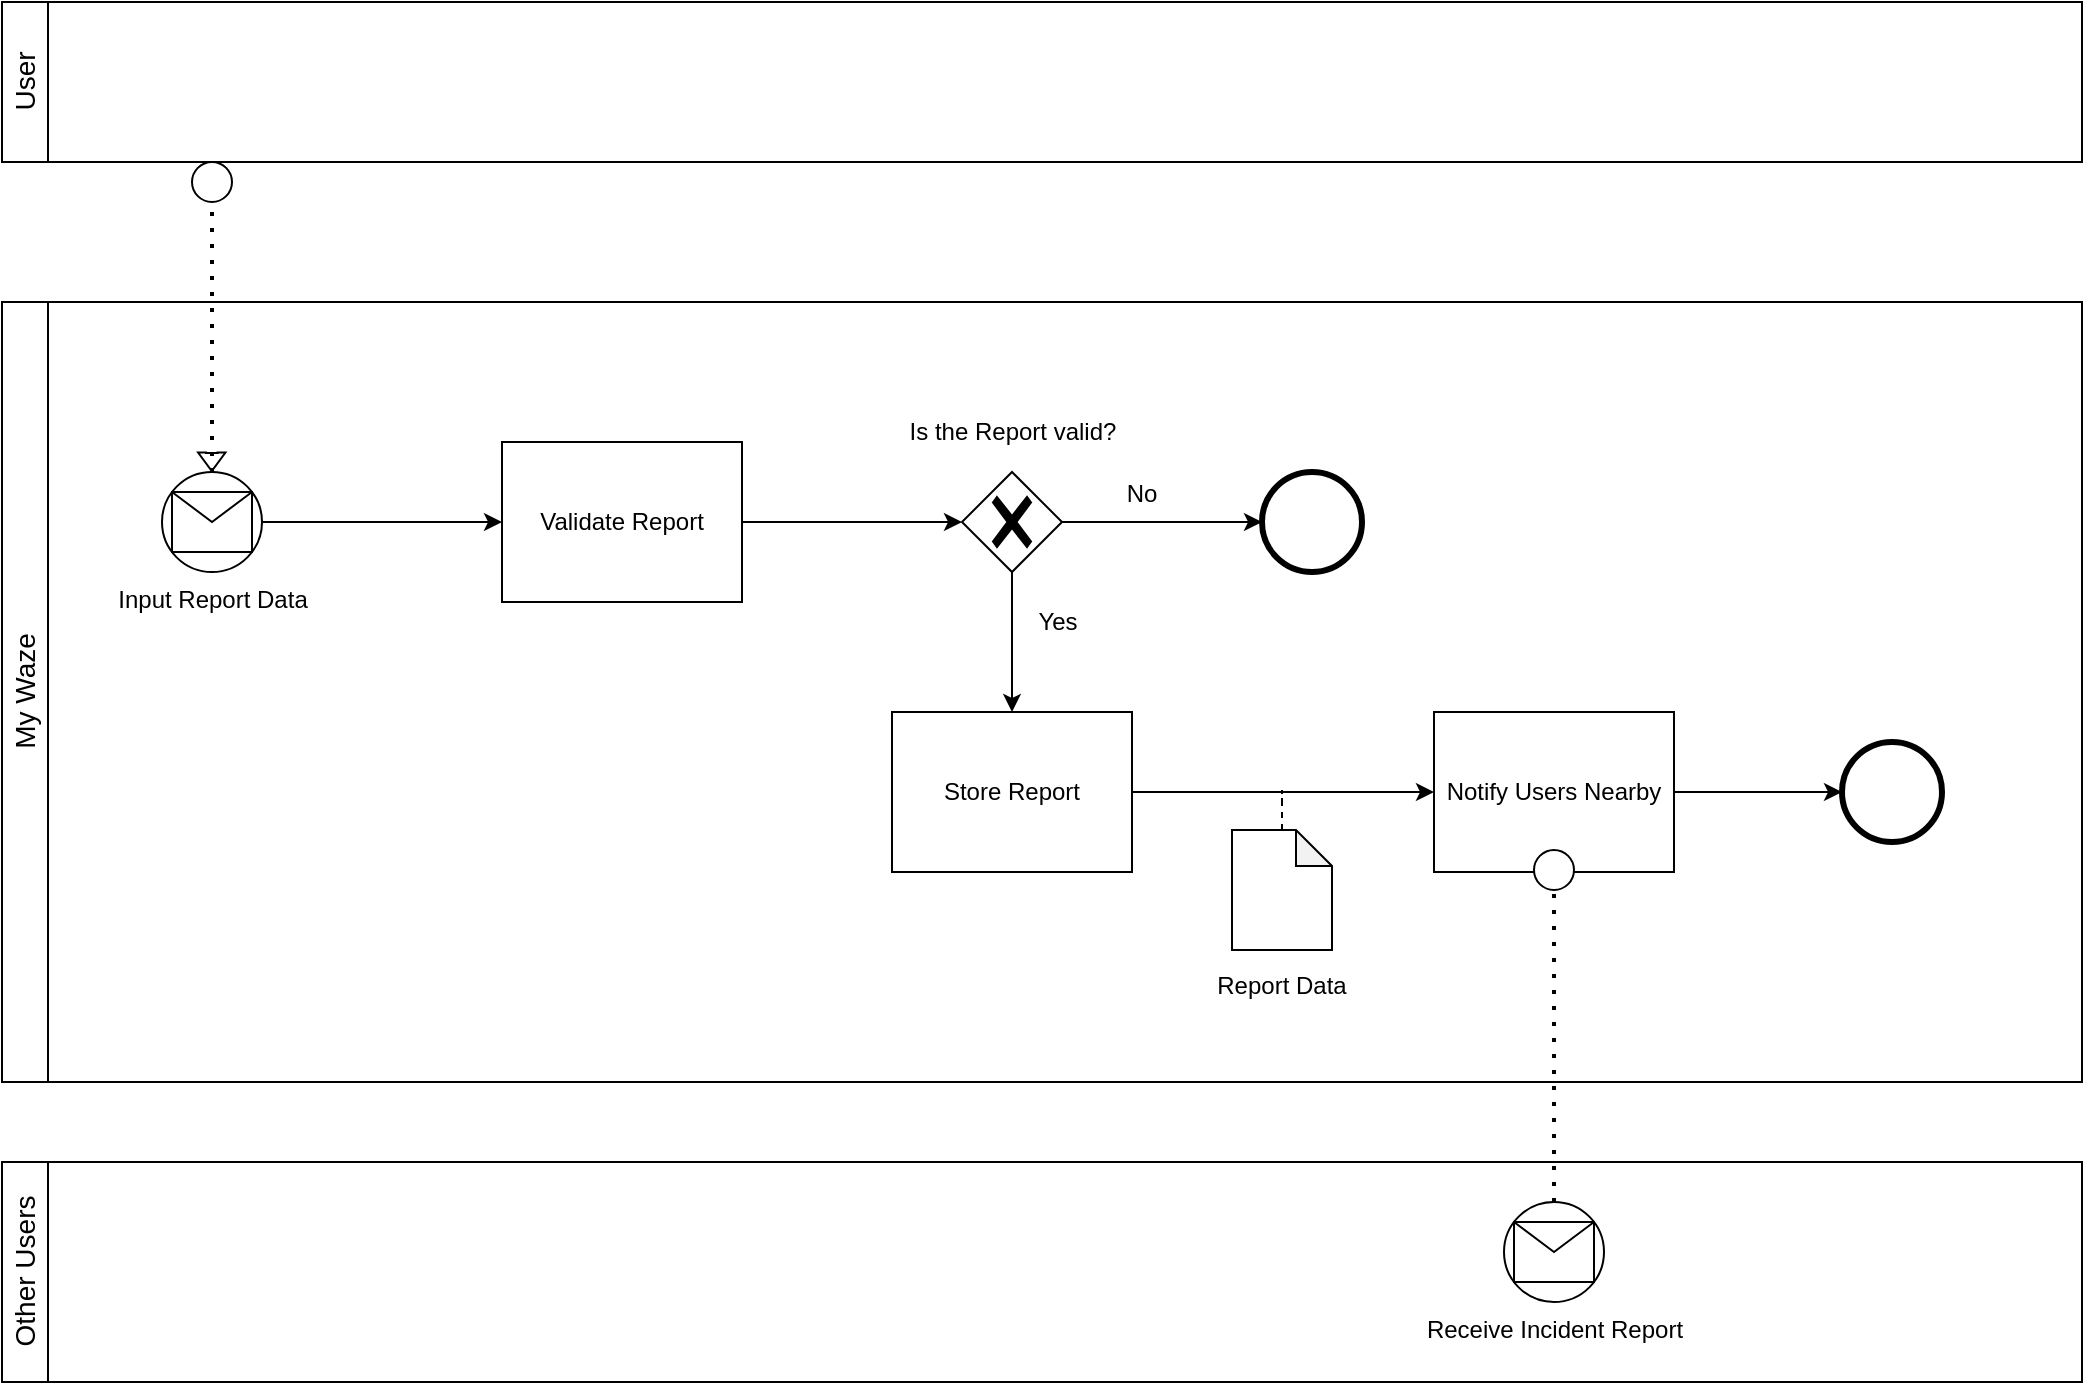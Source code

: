 <mxfile version="26.2.13">
  <diagram name="Page-1" id="hE1De7-QvZgbe8gm9dJ3">
    <mxGraphModel dx="2088" dy="1070" grid="1" gridSize="10" guides="1" tooltips="1" connect="1" arrows="1" fold="1" page="1" pageScale="1" pageWidth="827" pageHeight="1169" math="0" shadow="0">
      <root>
        <mxCell id="0" />
        <mxCell id="1" parent="0" />
        <mxCell id="GoJcISw9qc416fXIIpP5-1" value="&lt;span style=&quot;font-weight: normal;&quot;&gt;&lt;font style=&quot;font-size: 14px;&quot;&gt;User&lt;/font&gt;&lt;/span&gt;" style="swimlane;horizontal=0;whiteSpace=wrap;html=1;startSize=23;" parent="1" vertex="1">
          <mxGeometry x="50" y="50" width="1040" height="80" as="geometry" />
        </mxCell>
        <mxCell id="GoJcISw9qc416fXIIpP5-2" value="&lt;font style=&quot;font-size: 14px; font-weight: normal;&quot;&gt;My Waze&lt;/font&gt;" style="swimlane;horizontal=0;whiteSpace=wrap;html=1;startSize=23;" parent="1" vertex="1">
          <mxGeometry x="50" y="200" width="1040" height="390" as="geometry" />
        </mxCell>
        <mxCell id="GoJcISw9qc416fXIIpP5-13" value="Validate Report" style="points=[[0.25,0,0],[0.5,0,0],[0.75,0,0],[1,0.25,0],[1,0.5,0],[1,0.75,0],[0.75,1,0],[0.5,1,0],[0.25,1,0],[0,0.75,0],[0,0.5,0],[0,0.25,0]];shape=mxgraph.bpmn.task2;whiteSpace=wrap;rectStyle=rounded;size=10;html=1;container=1;expand=0;collapsible=0;taskMarker=service;" parent="GoJcISw9qc416fXIIpP5-2" vertex="1">
          <mxGeometry x="250" y="70" width="120" height="80" as="geometry" />
        </mxCell>
        <mxCell id="GoJcISw9qc416fXIIpP5-17" value="Input Report Data" style="shape=mxgraph.bpmn.shape;html=1;verticalLabelPosition=bottom;labelBackgroundColor=#ffffff;verticalAlign=top;perimeter=ellipsePerimeter;outline=standard;symbol=general;" parent="GoJcISw9qc416fXIIpP5-2" vertex="1">
          <mxGeometry x="80" y="85" width="50" height="50" as="geometry" />
        </mxCell>
        <mxCell id="GoJcISw9qc416fXIIpP5-18" value="" style="shape=message;whiteSpace=wrap;html=1;" parent="GoJcISw9qc416fXIIpP5-2" vertex="1">
          <mxGeometry x="85" y="95" width="40" height="30" as="geometry" />
        </mxCell>
        <mxCell id="GoJcISw9qc416fXIIpP5-19" value="" style="shape=flexArrow;endArrow=classic;html=1;rounded=0;width=5.76;endSize=2.731;endWidth=6.918;" parent="GoJcISw9qc416fXIIpP5-2" edge="1">
          <mxGeometry width="50" height="50" relative="1" as="geometry">
            <mxPoint x="104.89" y="75" as="sourcePoint" />
            <mxPoint x="104.89" y="85" as="targetPoint" />
          </mxGeometry>
        </mxCell>
        <mxCell id="GoJcISw9qc416fXIIpP5-20" value="" style="endArrow=none;dashed=1;html=1;dashPattern=1 3;strokeWidth=2;rounded=0;exitX=0.5;exitY=0;exitDx=0;exitDy=0;" parent="GoJcISw9qc416fXIIpP5-2" source="GoJcISw9qc416fXIIpP5-17" target="GoJcISw9qc416fXIIpP5-22" edge="1">
          <mxGeometry width="50" height="50" relative="1" as="geometry">
            <mxPoint x="320" y="160" as="sourcePoint" />
            <mxPoint x="135" y="-70" as="targetPoint" />
          </mxGeometry>
        </mxCell>
        <mxCell id="GoJcISw9qc416fXIIpP5-22" value="" style="ellipse;whiteSpace=wrap;html=1;" parent="GoJcISw9qc416fXIIpP5-2" vertex="1">
          <mxGeometry x="95" y="-70" width="20" height="20" as="geometry" />
        </mxCell>
        <mxCell id="NlhpMfKt01ed-ad2I7oh-4" style="edgeStyle=orthogonalEdgeStyle;rounded=0;orthogonalLoop=1;jettySize=auto;html=1;entryX=0;entryY=0.5;entryDx=0;entryDy=0;entryPerimeter=0;" edge="1" parent="GoJcISw9qc416fXIIpP5-2" source="GoJcISw9qc416fXIIpP5-17" target="GoJcISw9qc416fXIIpP5-13">
          <mxGeometry relative="1" as="geometry">
            <mxPoint x="190" y="110.0" as="targetPoint" />
          </mxGeometry>
        </mxCell>
        <mxCell id="NlhpMfKt01ed-ad2I7oh-12" style="edgeStyle=orthogonalEdgeStyle;rounded=0;orthogonalLoop=1;jettySize=auto;html=1;entryX=0;entryY=0.5;entryDx=0;entryDy=0;" edge="1" parent="GoJcISw9qc416fXIIpP5-2" source="NlhpMfKt01ed-ad2I7oh-6" target="NlhpMfKt01ed-ad2I7oh-10">
          <mxGeometry relative="1" as="geometry" />
        </mxCell>
        <mxCell id="NlhpMfKt01ed-ad2I7oh-6" value="" style="points=[[0.25,0.25,0],[0.5,0,0],[0.75,0.25,0],[1,0.5,0],[0.75,0.75,0],[0.5,1,0],[0.25,0.75,0],[0,0.5,0]];shape=mxgraph.bpmn.gateway2;html=1;verticalLabelPosition=bottom;labelBackgroundColor=#ffffff;verticalAlign=top;align=center;perimeter=rhombusPerimeter;outlineConnect=0;outline=none;symbol=none;gwType=exclusive;" vertex="1" parent="GoJcISw9qc416fXIIpP5-2">
          <mxGeometry x="480" y="85" width="50" height="50" as="geometry" />
        </mxCell>
        <mxCell id="NlhpMfKt01ed-ad2I7oh-8" style="edgeStyle=orthogonalEdgeStyle;rounded=0;orthogonalLoop=1;jettySize=auto;html=1;entryX=0;entryY=0.5;entryDx=0;entryDy=0;entryPerimeter=0;" edge="1" parent="GoJcISw9qc416fXIIpP5-2" source="GoJcISw9qc416fXIIpP5-13" target="NlhpMfKt01ed-ad2I7oh-6">
          <mxGeometry relative="1" as="geometry" />
        </mxCell>
        <mxCell id="NlhpMfKt01ed-ad2I7oh-10" value="" style="shape=mxgraph.bpmn.shape;html=1;verticalLabelPosition=bottom;labelBackgroundColor=#ffffff;verticalAlign=top;perimeter=ellipsePerimeter;outline=end;symbol=general;" vertex="1" parent="GoJcISw9qc416fXIIpP5-2">
          <mxGeometry x="630" y="85" width="50" height="50" as="geometry" />
        </mxCell>
        <mxCell id="NlhpMfKt01ed-ad2I7oh-13" value="No" style="text;html=1;align=center;verticalAlign=middle;whiteSpace=wrap;rounded=0;" vertex="1" parent="GoJcISw9qc416fXIIpP5-2">
          <mxGeometry x="540" y="81" width="60" height="30" as="geometry" />
        </mxCell>
        <mxCell id="NlhpMfKt01ed-ad2I7oh-16" value="Is the Report valid?" style="text;html=1;align=center;verticalAlign=middle;whiteSpace=wrap;rounded=0;" vertex="1" parent="GoJcISw9qc416fXIIpP5-2">
          <mxGeometry x="447.5" y="50" width="115" height="30" as="geometry" />
        </mxCell>
        <mxCell id="NlhpMfKt01ed-ad2I7oh-18" value="Store Report" style="points=[[0.25,0,0],[0.5,0,0],[0.75,0,0],[1,0.25,0],[1,0.5,0],[1,0.75,0],[0.75,1,0],[0.5,1,0],[0.25,1,0],[0,0.75,0],[0,0.5,0],[0,0.25,0]];shape=mxgraph.bpmn.task2;whiteSpace=wrap;rectStyle=rounded;size=10;html=1;container=1;expand=0;collapsible=0;taskMarker=service;" vertex="1" parent="GoJcISw9qc416fXIIpP5-2">
          <mxGeometry x="445" y="205" width="120" height="80" as="geometry" />
        </mxCell>
        <mxCell id="NlhpMfKt01ed-ad2I7oh-19" style="edgeStyle=orthogonalEdgeStyle;rounded=0;orthogonalLoop=1;jettySize=auto;html=1;entryX=0.5;entryY=0;entryDx=0;entryDy=0;entryPerimeter=0;" edge="1" parent="GoJcISw9qc416fXIIpP5-2" source="NlhpMfKt01ed-ad2I7oh-6" target="NlhpMfKt01ed-ad2I7oh-18">
          <mxGeometry relative="1" as="geometry" />
        </mxCell>
        <mxCell id="NlhpMfKt01ed-ad2I7oh-21" value="Yes" style="text;html=1;align=center;verticalAlign=middle;whiteSpace=wrap;rounded=0;" vertex="1" parent="GoJcISw9qc416fXIIpP5-2">
          <mxGeometry x="498" y="145" width="60" height="30" as="geometry" />
        </mxCell>
        <mxCell id="NlhpMfKt01ed-ad2I7oh-36" style="edgeStyle=orthogonalEdgeStyle;rounded=0;orthogonalLoop=1;jettySize=auto;html=1;" edge="1" parent="GoJcISw9qc416fXIIpP5-2" source="NlhpMfKt01ed-ad2I7oh-22" target="NlhpMfKt01ed-ad2I7oh-35">
          <mxGeometry relative="1" as="geometry" />
        </mxCell>
        <mxCell id="NlhpMfKt01ed-ad2I7oh-22" value="Notify Users Nearby" style="points=[[0.25,0,0],[0.5,0,0],[0.75,0,0],[1,0.25,0],[1,0.5,0],[1,0.75,0],[0.75,1,0],[0.5,1,0],[0.25,1,0],[0,0.75,0],[0,0.5,0],[0,0.25,0]];shape=mxgraph.bpmn.task2;whiteSpace=wrap;rectStyle=rounded;size=10;html=1;container=1;expand=0;collapsible=0;taskMarker=service;" vertex="1" parent="GoJcISw9qc416fXIIpP5-2">
          <mxGeometry x="716" y="205" width="120" height="80" as="geometry" />
        </mxCell>
        <mxCell id="NlhpMfKt01ed-ad2I7oh-34" style="edgeStyle=orthogonalEdgeStyle;rounded=0;orthogonalLoop=1;jettySize=auto;html=1;entryX=0;entryY=0.5;entryDx=0;entryDy=0;entryPerimeter=0;" edge="1" parent="GoJcISw9qc416fXIIpP5-2" source="NlhpMfKt01ed-ad2I7oh-18" target="NlhpMfKt01ed-ad2I7oh-22">
          <mxGeometry relative="1" as="geometry" />
        </mxCell>
        <mxCell id="NlhpMfKt01ed-ad2I7oh-35" value="" style="shape=mxgraph.bpmn.shape;html=1;verticalLabelPosition=bottom;labelBackgroundColor=#ffffff;verticalAlign=top;perimeter=ellipsePerimeter;outline=end;symbol=general;" vertex="1" parent="GoJcISw9qc416fXIIpP5-2">
          <mxGeometry x="920" y="220" width="50" height="50" as="geometry" />
        </mxCell>
        <mxCell id="NlhpMfKt01ed-ad2I7oh-37" style="edgeStyle=orthogonalEdgeStyle;rounded=0;orthogonalLoop=1;jettySize=auto;html=1;endArrow=none;startFill=0;dashed=1;" edge="1" parent="GoJcISw9qc416fXIIpP5-2" source="NlhpMfKt01ed-ad2I7oh-38">
          <mxGeometry relative="1" as="geometry">
            <mxPoint x="640" y="250" as="targetPoint" />
          </mxGeometry>
        </mxCell>
        <mxCell id="NlhpMfKt01ed-ad2I7oh-38" value="" style="shape=note;whiteSpace=wrap;html=1;backgroundOutline=1;darkOpacity=0.05;size=18;" vertex="1" parent="GoJcISw9qc416fXIIpP5-2">
          <mxGeometry x="615" y="264" width="50" height="60" as="geometry" />
        </mxCell>
        <mxCell id="NlhpMfKt01ed-ad2I7oh-39" value="Report Data" style="text;html=1;align=center;verticalAlign=middle;whiteSpace=wrap;rounded=0;" vertex="1" parent="GoJcISw9qc416fXIIpP5-2">
          <mxGeometry x="580" y="327" width="120" height="30" as="geometry" />
        </mxCell>
        <mxCell id="NlhpMfKt01ed-ad2I7oh-1" value="&lt;span style=&quot;font-weight: normal;&quot;&gt;&lt;font style=&quot;font-size: 14px;&quot;&gt;Other Users&lt;/font&gt;&lt;/span&gt;" style="swimlane;horizontal=0;whiteSpace=wrap;html=1;startSize=23;" vertex="1" parent="1">
          <mxGeometry x="50" y="630" width="1040" height="110" as="geometry" />
        </mxCell>
        <mxCell id="NlhpMfKt01ed-ad2I7oh-30" value="Receive Incident Report" style="shape=mxgraph.bpmn.shape;html=1;verticalLabelPosition=bottom;labelBackgroundColor=#ffffff;verticalAlign=top;perimeter=ellipsePerimeter;outline=standard;symbol=general;" vertex="1" parent="NlhpMfKt01ed-ad2I7oh-1">
          <mxGeometry x="751" y="20" width="50" height="50" as="geometry" />
        </mxCell>
        <mxCell id="NlhpMfKt01ed-ad2I7oh-31" value="" style="shape=message;whiteSpace=wrap;html=1;" vertex="1" parent="NlhpMfKt01ed-ad2I7oh-1">
          <mxGeometry x="756" y="30" width="40" height="30" as="geometry" />
        </mxCell>
        <mxCell id="NlhpMfKt01ed-ad2I7oh-32" value="" style="endArrow=none;dashed=1;html=1;dashPattern=1 3;strokeWidth=2;rounded=0;exitX=0.5;exitY=0;exitDx=0;exitDy=0;" edge="1" parent="NlhpMfKt01ed-ad2I7oh-1" source="NlhpMfKt01ed-ad2I7oh-30" target="NlhpMfKt01ed-ad2I7oh-33">
          <mxGeometry width="50" height="50" relative="1" as="geometry">
            <mxPoint x="991" y="74" as="sourcePoint" />
            <mxPoint x="806" y="-156" as="targetPoint" />
          </mxGeometry>
        </mxCell>
        <mxCell id="NlhpMfKt01ed-ad2I7oh-33" value="" style="ellipse;whiteSpace=wrap;html=1;" vertex="1" parent="NlhpMfKt01ed-ad2I7oh-1">
          <mxGeometry x="766" y="-156" width="20" height="20" as="geometry" />
        </mxCell>
      </root>
    </mxGraphModel>
  </diagram>
</mxfile>
